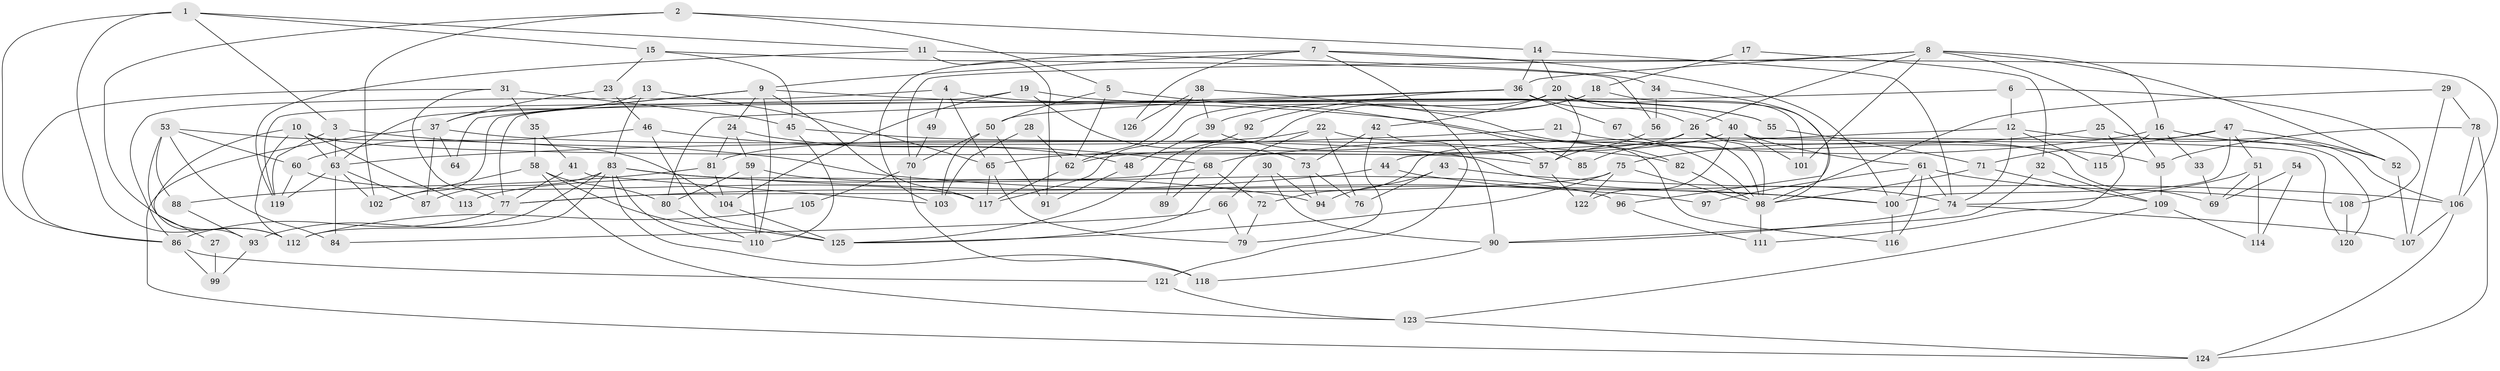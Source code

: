 // Generated by graph-tools (version 1.1) at 2025/35/03/09/25 02:35:58]
// undirected, 126 vertices, 252 edges
graph export_dot {
graph [start="1"]
  node [color=gray90,style=filled];
  1;
  2;
  3;
  4;
  5;
  6;
  7;
  8;
  9;
  10;
  11;
  12;
  13;
  14;
  15;
  16;
  17;
  18;
  19;
  20;
  21;
  22;
  23;
  24;
  25;
  26;
  27;
  28;
  29;
  30;
  31;
  32;
  33;
  34;
  35;
  36;
  37;
  38;
  39;
  40;
  41;
  42;
  43;
  44;
  45;
  46;
  47;
  48;
  49;
  50;
  51;
  52;
  53;
  54;
  55;
  56;
  57;
  58;
  59;
  60;
  61;
  62;
  63;
  64;
  65;
  66;
  67;
  68;
  69;
  70;
  71;
  72;
  73;
  74;
  75;
  76;
  77;
  78;
  79;
  80;
  81;
  82;
  83;
  84;
  85;
  86;
  87;
  88;
  89;
  90;
  91;
  92;
  93;
  94;
  95;
  96;
  97;
  98;
  99;
  100;
  101;
  102;
  103;
  104;
  105;
  106;
  107;
  108;
  109;
  110;
  111;
  112;
  113;
  114;
  115;
  116;
  117;
  118;
  119;
  120;
  121;
  122;
  123;
  124;
  125;
  126;
  1 -- 3;
  1 -- 15;
  1 -- 11;
  1 -- 86;
  1 -- 112;
  2 -- 102;
  2 -- 112;
  2 -- 5;
  2 -- 14;
  3 -- 63;
  3 -- 119;
  3 -- 97;
  4 -- 86;
  4 -- 65;
  4 -- 49;
  4 -- 55;
  5 -- 62;
  5 -- 50;
  5 -- 85;
  6 -- 63;
  6 -- 108;
  6 -- 12;
  7 -- 90;
  7 -- 100;
  7 -- 9;
  7 -- 103;
  7 -- 106;
  7 -- 126;
  8 -- 36;
  8 -- 26;
  8 -- 16;
  8 -- 52;
  8 -- 70;
  8 -- 95;
  8 -- 101;
  9 -- 24;
  9 -- 64;
  9 -- 82;
  9 -- 102;
  9 -- 110;
  9 -- 117;
  10 -- 57;
  10 -- 63;
  10 -- 27;
  10 -- 112;
  10 -- 113;
  11 -- 91;
  11 -- 34;
  11 -- 119;
  12 -- 74;
  12 -- 44;
  12 -- 115;
  12 -- 120;
  13 -- 37;
  13 -- 83;
  13 -- 65;
  14 -- 74;
  14 -- 20;
  14 -- 36;
  15 -- 56;
  15 -- 45;
  15 -- 23;
  16 -- 52;
  16 -- 33;
  16 -- 68;
  16 -- 115;
  17 -- 18;
  17 -- 32;
  18 -- 39;
  18 -- 98;
  18 -- 89;
  19 -- 104;
  19 -- 77;
  19 -- 55;
  19 -- 73;
  20 -- 26;
  20 -- 42;
  20 -- 57;
  20 -- 101;
  20 -- 117;
  20 -- 119;
  21 -- 63;
  21 -- 95;
  22 -- 76;
  22 -- 125;
  22 -- 81;
  22 -- 116;
  23 -- 37;
  23 -- 46;
  24 -- 81;
  24 -- 59;
  24 -- 48;
  25 -- 75;
  25 -- 106;
  25 -- 111;
  26 -- 98;
  26 -- 65;
  26 -- 69;
  26 -- 85;
  27 -- 99;
  28 -- 103;
  28 -- 62;
  29 -- 107;
  29 -- 78;
  29 -- 98;
  30 -- 90;
  30 -- 94;
  30 -- 66;
  31 -- 86;
  31 -- 77;
  31 -- 35;
  31 -- 45;
  32 -- 90;
  32 -- 109;
  33 -- 69;
  34 -- 96;
  34 -- 56;
  35 -- 58;
  35 -- 41;
  36 -- 80;
  36 -- 40;
  36 -- 50;
  36 -- 67;
  36 -- 92;
  37 -- 82;
  37 -- 87;
  37 -- 64;
  37 -- 124;
  38 -- 98;
  38 -- 62;
  38 -- 39;
  38 -- 126;
  39 -- 57;
  39 -- 48;
  40 -- 101;
  40 -- 61;
  40 -- 62;
  40 -- 120;
  40 -- 122;
  41 -- 103;
  41 -- 77;
  42 -- 79;
  42 -- 73;
  42 -- 121;
  43 -- 94;
  43 -- 106;
  43 -- 76;
  44 -- 77;
  44 -- 100;
  45 -- 110;
  45 -- 74;
  46 -- 60;
  46 -- 68;
  46 -- 125;
  47 -- 100;
  47 -- 52;
  47 -- 51;
  47 -- 71;
  47 -- 72;
  48 -- 91;
  49 -- 70;
  50 -- 70;
  50 -- 91;
  50 -- 103;
  51 -- 74;
  51 -- 69;
  51 -- 114;
  52 -- 107;
  53 -- 88;
  53 -- 60;
  53 -- 84;
  53 -- 93;
  53 -- 104;
  54 -- 114;
  54 -- 69;
  55 -- 71;
  56 -- 57;
  57 -- 122;
  58 -- 123;
  58 -- 102;
  58 -- 80;
  58 -- 125;
  59 -- 80;
  59 -- 110;
  59 -- 96;
  60 -- 119;
  60 -- 117;
  61 -- 116;
  61 -- 74;
  61 -- 97;
  61 -- 100;
  61 -- 108;
  62 -- 117;
  63 -- 119;
  63 -- 84;
  63 -- 87;
  63 -- 102;
  65 -- 117;
  65 -- 79;
  66 -- 79;
  66 -- 84;
  67 -- 98;
  68 -- 72;
  68 -- 89;
  68 -- 113;
  70 -- 105;
  70 -- 118;
  71 -- 98;
  71 -- 109;
  72 -- 79;
  73 -- 76;
  73 -- 94;
  74 -- 90;
  74 -- 107;
  75 -- 98;
  75 -- 125;
  75 -- 77;
  75 -- 122;
  77 -- 86;
  78 -- 95;
  78 -- 106;
  78 -- 124;
  80 -- 110;
  81 -- 104;
  81 -- 88;
  82 -- 98;
  83 -- 100;
  83 -- 112;
  83 -- 87;
  83 -- 93;
  83 -- 94;
  83 -- 110;
  83 -- 118;
  86 -- 99;
  86 -- 121;
  88 -- 93;
  90 -- 118;
  92 -- 125;
  93 -- 99;
  95 -- 109;
  96 -- 111;
  98 -- 111;
  100 -- 116;
  104 -- 125;
  105 -- 112;
  106 -- 124;
  106 -- 107;
  108 -- 120;
  109 -- 123;
  109 -- 114;
  121 -- 123;
  123 -- 124;
}
